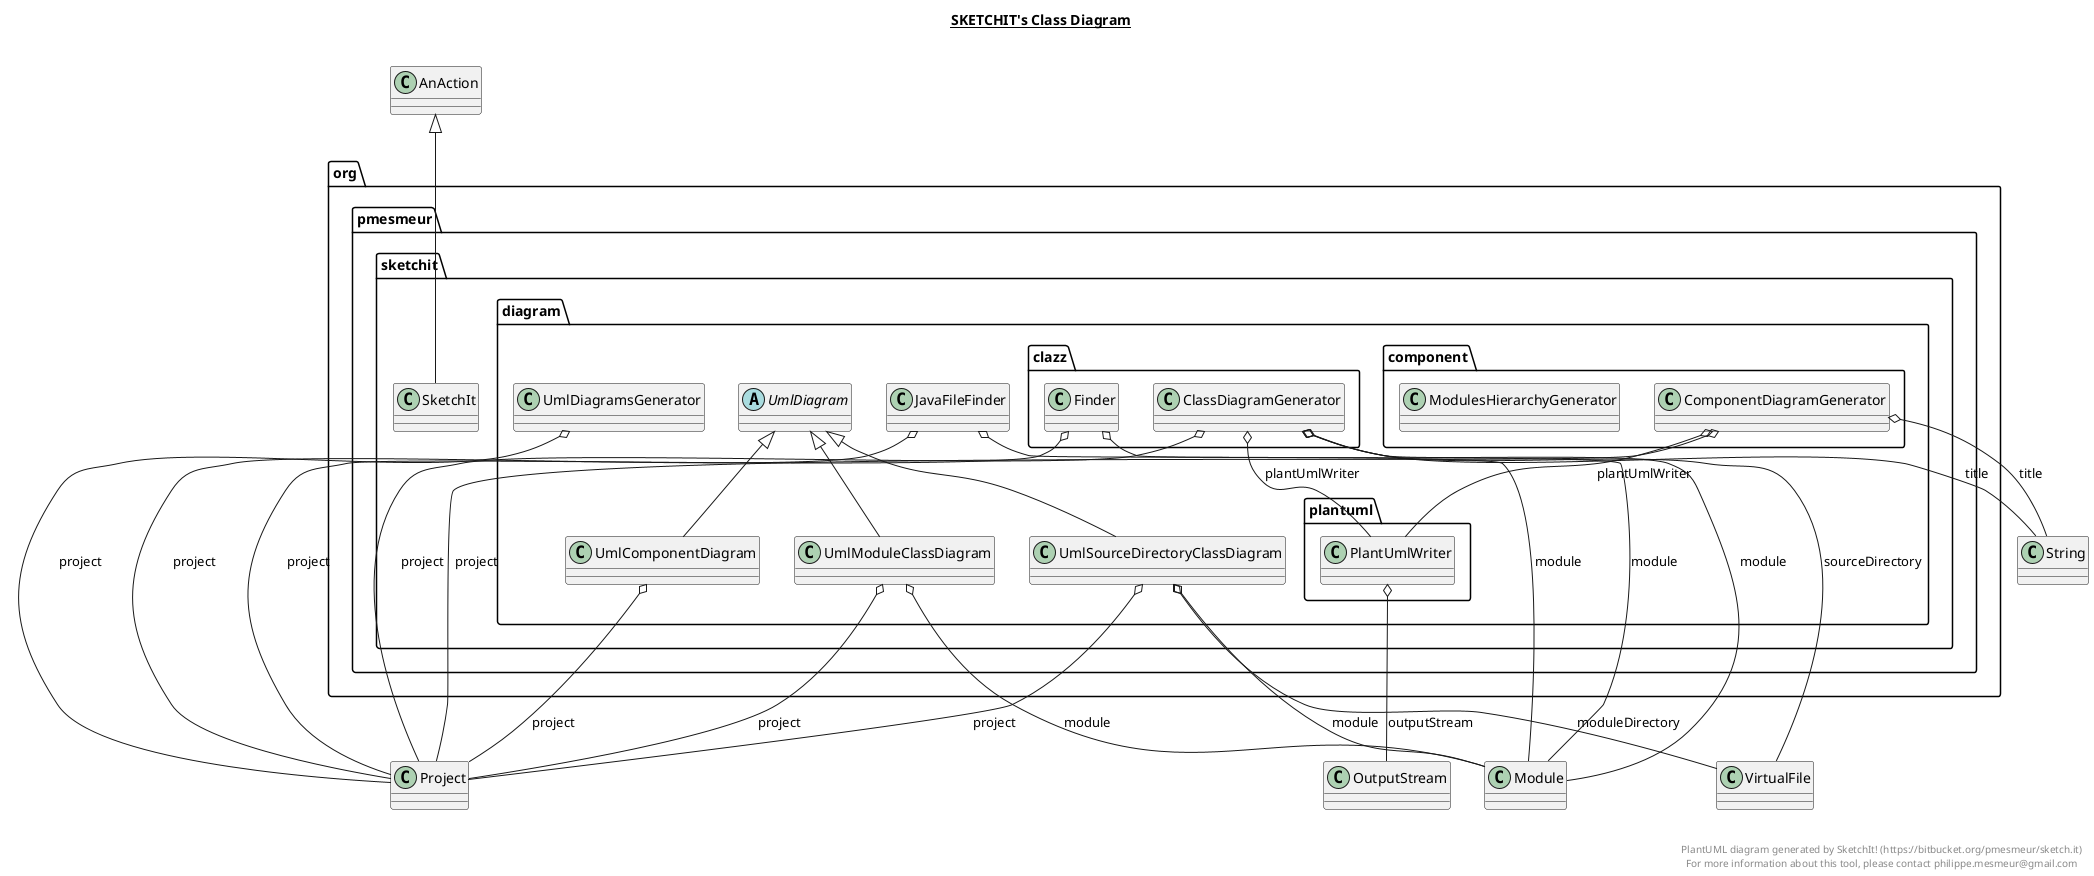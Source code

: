 @startuml

title __SKETCHIT's Class Diagram__\n

  package org.pmesmeur.sketchit {
    package org.pmesmeur.sketchit.diagram {
      package org.pmesmeur.sketchit.diagram.clazz {
        class ClassDiagramGenerator {
        }
      }
    }
  }
  

  package org.pmesmeur.sketchit {
    package org.pmesmeur.sketchit.diagram {
      package org.pmesmeur.sketchit.diagram.component {
        class ComponentDiagramGenerator {
        }
      }
    }
  }
  

  package org.pmesmeur.sketchit {
    package org.pmesmeur.sketchit.diagram {
      package org.pmesmeur.sketchit.diagram.clazz {
        class Finder {
        }
      }
    }
  }
  

  package org.pmesmeur.sketchit {
    package org.pmesmeur.sketchit.diagram {
      class JavaFileFinder {
      }
    }
  }
  

  package org.pmesmeur.sketchit {
    package org.pmesmeur.sketchit.diagram {
      package org.pmesmeur.sketchit.diagram.component {
        class ModulesHierarchyGenerator {
        }
      }
    }
  }
  

  package org.pmesmeur.sketchit {
    package org.pmesmeur.sketchit.diagram {
      package org.pmesmeur.sketchit.diagram.plantuml {
        class PlantUmlWriter {
        }
      }
    }
  }
  

  package org.pmesmeur.sketchit {
    class SketchIt {
    }
  }
  

  package org.pmesmeur.sketchit {
    package org.pmesmeur.sketchit.diagram {
      class UmlComponentDiagram {
      }
    }
  }
  

  package org.pmesmeur.sketchit {
    package org.pmesmeur.sketchit.diagram {
      abstract class UmlDiagram {
      }
    }
  }
  

  package org.pmesmeur.sketchit {
    package org.pmesmeur.sketchit.diagram {
      class UmlDiagramsGenerator {
      }
    }
  }
  

  package org.pmesmeur.sketchit {
    package org.pmesmeur.sketchit.diagram {
      class UmlModuleClassDiagram {
      }
    }
  }
  

  package org.pmesmeur.sketchit {
    package org.pmesmeur.sketchit.diagram {
      class UmlSourceDirectoryClassDiagram {
      }
    }
  }
  

  ClassDiagramGenerator o-- PlantUmlWriter : plantUmlWriter
  ClassDiagramGenerator o-- Project : project
  ClassDiagramGenerator o-- Module : module
  ClassDiagramGenerator o-- VirtualFile : sourceDirectory
  ClassDiagramGenerator o-- String : title
  ComponentDiagramGenerator o-- PlantUmlWriter : plantUmlWriter
  ComponentDiagramGenerator o-- Project : project
  ComponentDiagramGenerator o-- String : title
  Finder o-- Project : project
  Finder o-- Module : module
  JavaFileFinder o-- Project : project
  JavaFileFinder o-- Module : module
  PlantUmlWriter o-- OutputStream : outputStream
  SketchIt -up-|> AnAction
  UmlComponentDiagram -up-|> UmlDiagram
  UmlComponentDiagram o-- Project : project
  UmlDiagramsGenerator o-- Project : project
  UmlModuleClassDiagram -up-|> UmlDiagram
  UmlModuleClassDiagram o-- Project : project
  UmlModuleClassDiagram o-- Module : module
  UmlSourceDirectoryClassDiagram -up-|> UmlDiagram
  UmlSourceDirectoryClassDiagram o-- Project : project
  UmlSourceDirectoryClassDiagram o-- Module : module
  UmlSourceDirectoryClassDiagram o-- VirtualFile : moduleDirectory


right footer


PlantUML diagram generated by SketchIt! (https://bitbucket.org/pmesmeur/sketch.it)
For more information about this tool, please contact philippe.mesmeur@gmail.com
endfooter

@enduml
